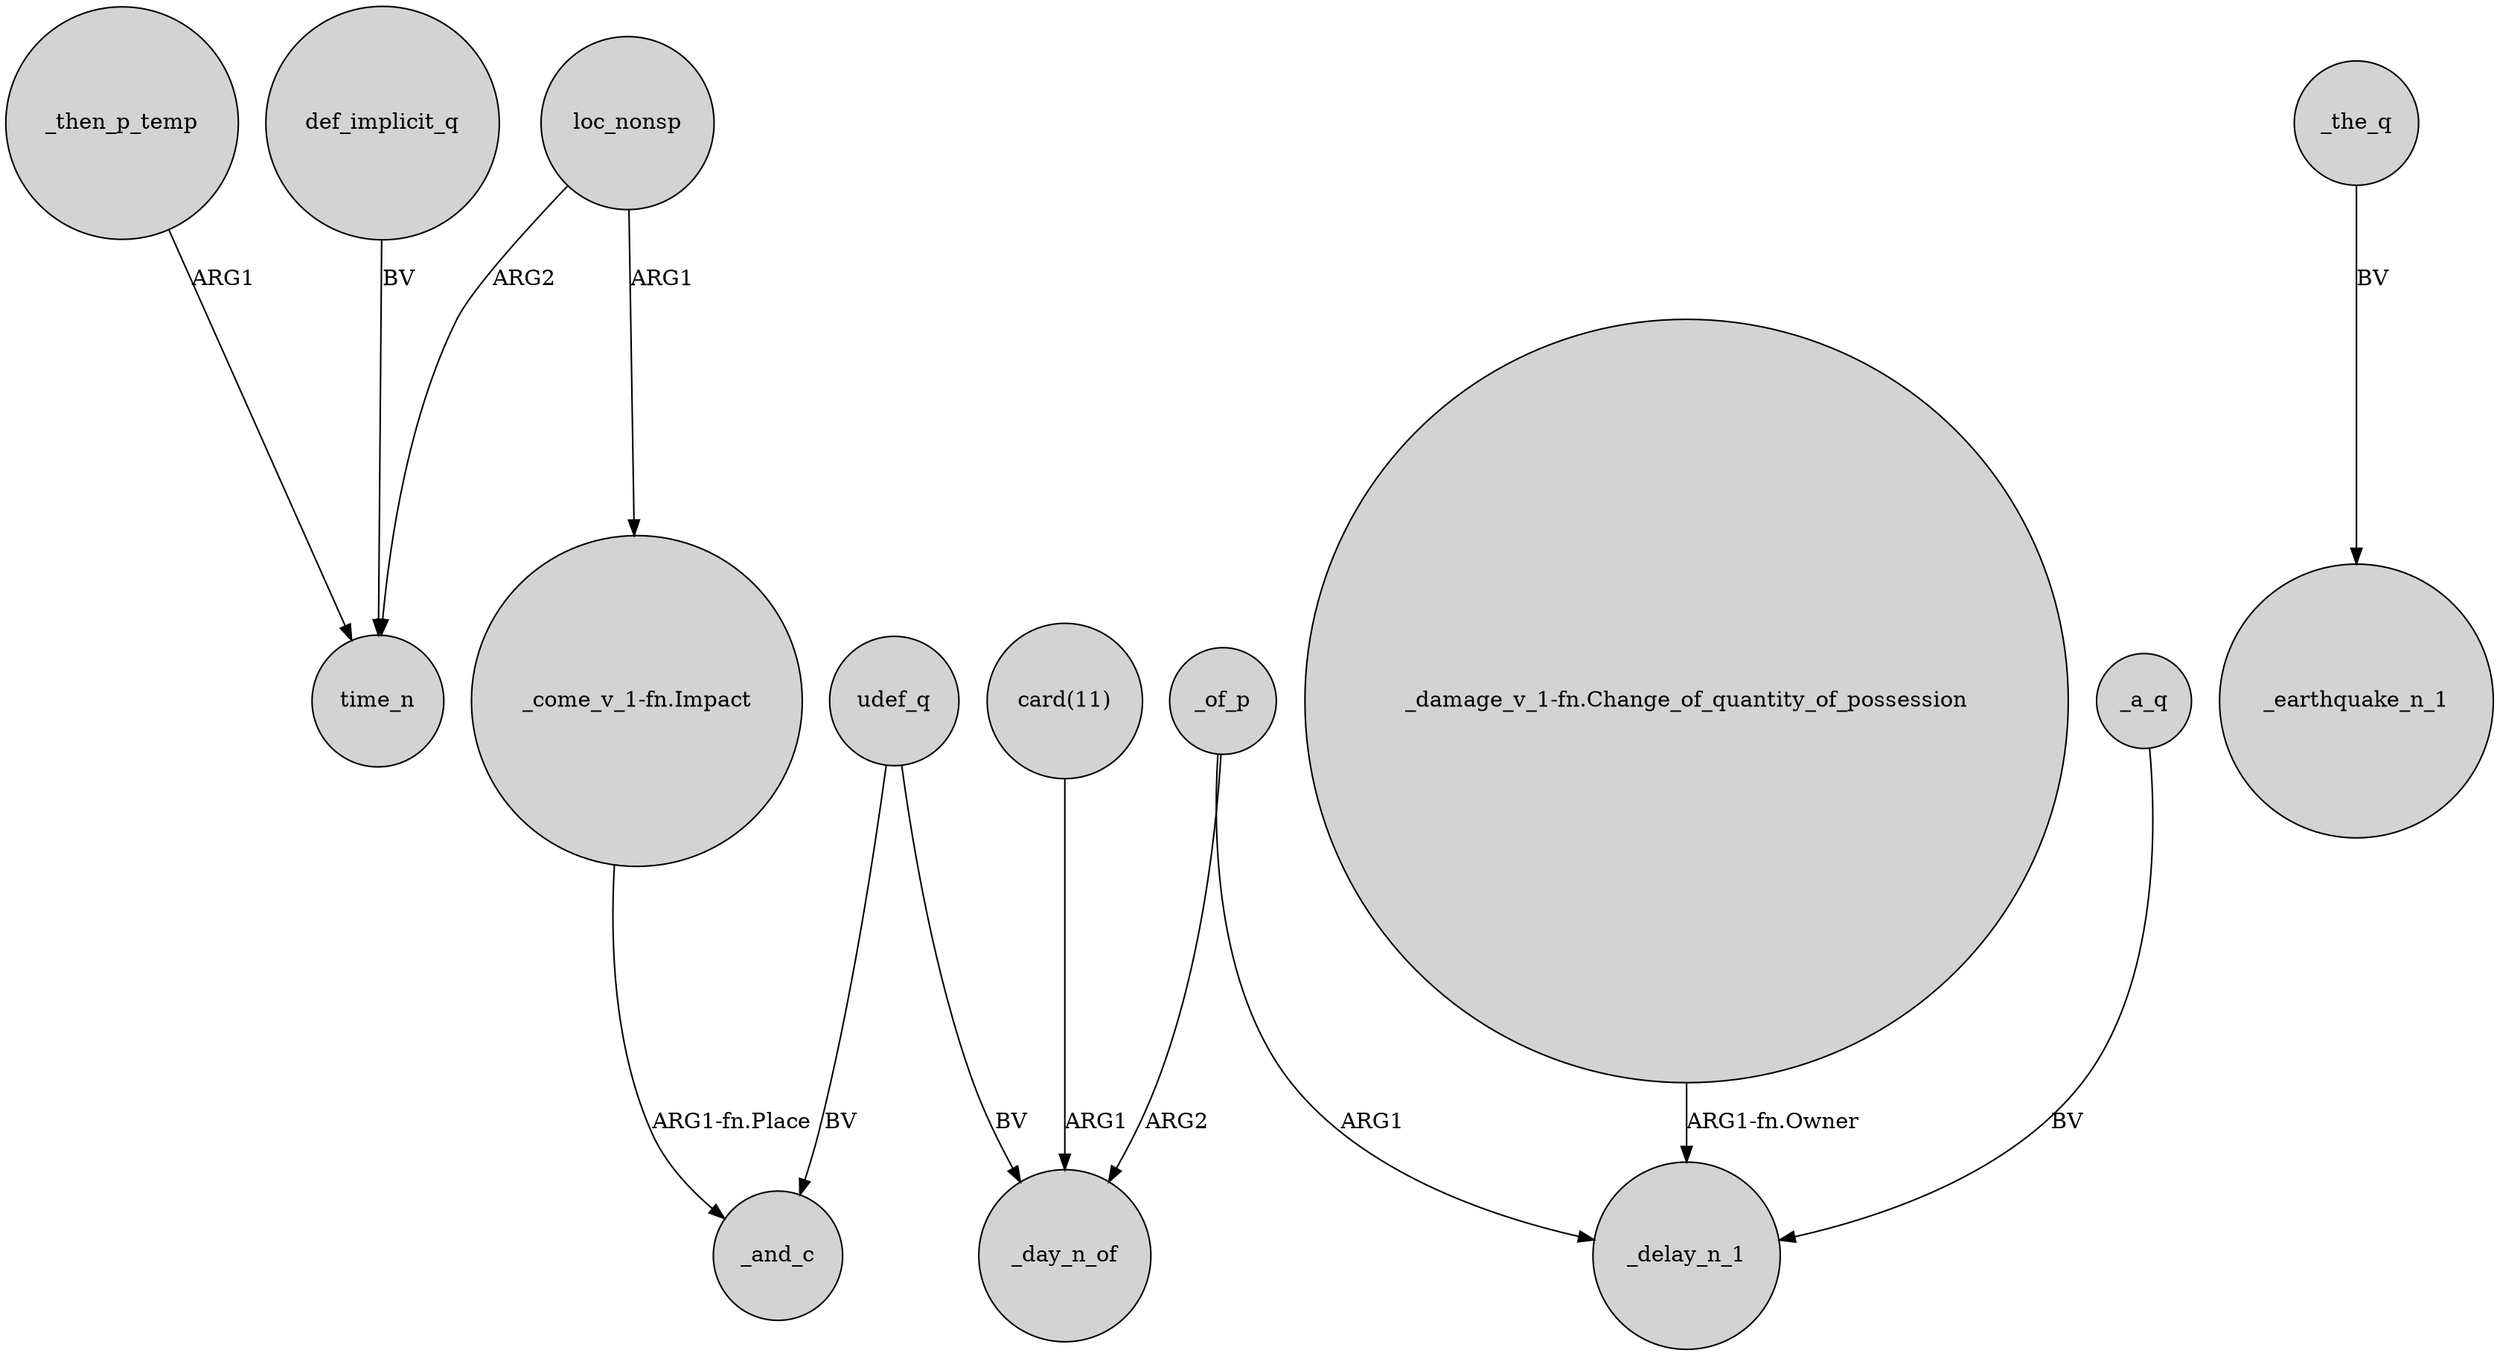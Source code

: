 digraph {
	node [shape=circle style=filled]
	_then_p_temp -> time_n [label=ARG1]
	"card(11)" -> _day_n_of [label=ARG1]
	loc_nonsp -> time_n [label=ARG2]
	_of_p -> _delay_n_1 [label=ARG1]
	udef_q -> _and_c [label=BV]
	_a_q -> _delay_n_1 [label=BV]
	"_damage_v_1-fn.Change_of_quantity_of_possession" -> _delay_n_1 [label="ARG1-fn.Owner"]
	def_implicit_q -> time_n [label=BV]
	"_come_v_1-fn.Impact" -> _and_c [label="ARG1-fn.Place"]
	_the_q -> _earthquake_n_1 [label=BV]
	_of_p -> _day_n_of [label=ARG2]
	udef_q -> _day_n_of [label=BV]
	loc_nonsp -> "_come_v_1-fn.Impact" [label=ARG1]
}
